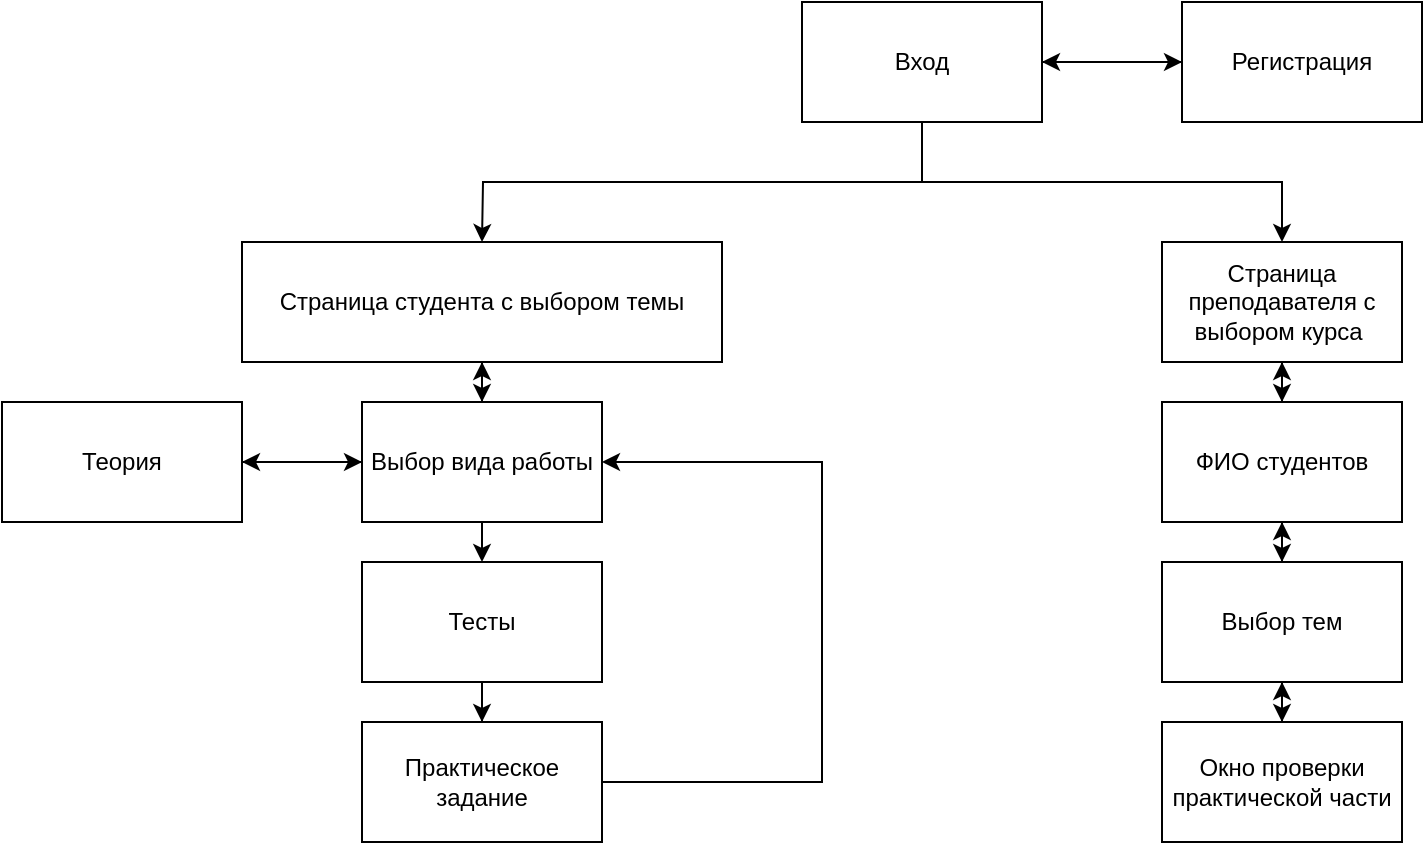 <mxfile version="26.2.14">
  <diagram name="Page-1" id="97916047-d0de-89f5-080d-49f4d83e522f">
    <mxGraphModel dx="1426" dy="796" grid="1" gridSize="10" guides="1" tooltips="1" connect="1" arrows="1" fold="1" page="1" pageScale="1.5" pageWidth="1169" pageHeight="827" background="none" math="0" shadow="0">
      <root>
        <mxCell id="0" />
        <mxCell id="1" parent="0" />
        <mxCell id="xIhbucnLsh3VXJ7L4_1q-56" style="edgeStyle=orthogonalEdgeStyle;rounded=0;orthogonalLoop=1;jettySize=auto;html=1;exitX=0.5;exitY=1;exitDx=0;exitDy=0;" edge="1" parent="1" source="xIhbucnLsh3VXJ7L4_1q-55">
          <mxGeometry relative="1" as="geometry">
            <mxPoint x="510" y="200" as="targetPoint" />
          </mxGeometry>
        </mxCell>
        <mxCell id="xIhbucnLsh3VXJ7L4_1q-57" style="edgeStyle=orthogonalEdgeStyle;rounded=0;orthogonalLoop=1;jettySize=auto;html=1;exitX=0.5;exitY=1;exitDx=0;exitDy=0;entryX=0.5;entryY=0;entryDx=0;entryDy=0;" edge="1" parent="1" target="xIhbucnLsh3VXJ7L4_1q-58">
          <mxGeometry relative="1" as="geometry">
            <mxPoint x="910" y="270" as="targetPoint" />
            <mxPoint x="730" y="170" as="sourcePoint" />
            <Array as="points">
              <mxPoint x="910" y="170" />
            </Array>
          </mxGeometry>
        </mxCell>
        <mxCell id="xIhbucnLsh3VXJ7L4_1q-65" style="edgeStyle=orthogonalEdgeStyle;rounded=0;orthogonalLoop=1;jettySize=auto;html=1;exitX=1;exitY=0.5;exitDx=0;exitDy=0;entryX=0;entryY=0.5;entryDx=0;entryDy=0;" edge="1" parent="1" source="xIhbucnLsh3VXJ7L4_1q-55" target="xIhbucnLsh3VXJ7L4_1q-61">
          <mxGeometry relative="1" as="geometry" />
        </mxCell>
        <mxCell id="xIhbucnLsh3VXJ7L4_1q-55" value="Вход" style="rounded=0;whiteSpace=wrap;html=1;" vertex="1" parent="1">
          <mxGeometry x="670" y="80" width="120" height="60" as="geometry" />
        </mxCell>
        <mxCell id="xIhbucnLsh3VXJ7L4_1q-68" style="edgeStyle=orthogonalEdgeStyle;rounded=0;orthogonalLoop=1;jettySize=auto;html=1;entryX=0.5;entryY=0;entryDx=0;entryDy=0;" edge="1" parent="1" source="xIhbucnLsh3VXJ7L4_1q-58" target="xIhbucnLsh3VXJ7L4_1q-78">
          <mxGeometry relative="1" as="geometry">
            <mxPoint x="820" y="360" as="targetPoint" />
          </mxGeometry>
        </mxCell>
        <mxCell id="xIhbucnLsh3VXJ7L4_1q-58" value="Страница преподавателя с выбором курса&lt;span style=&quot;background-color: transparent; color: light-dark(rgb(0, 0, 0), rgb(255, 255, 255));&quot;&gt;&amp;nbsp;&lt;/span&gt;" style="rounded=0;whiteSpace=wrap;html=1;" vertex="1" parent="1">
          <mxGeometry x="850" y="200" width="120" height="60" as="geometry" />
        </mxCell>
        <mxCell id="xIhbucnLsh3VXJ7L4_1q-69" style="edgeStyle=orthogonalEdgeStyle;rounded=0;orthogonalLoop=1;jettySize=auto;html=1;exitX=0.5;exitY=1;exitDx=0;exitDy=0;entryX=0.5;entryY=0;entryDx=0;entryDy=0;" edge="1" parent="1" source="xIhbucnLsh3VXJ7L4_1q-59" target="xIhbucnLsh3VXJ7L4_1q-70">
          <mxGeometry relative="1" as="geometry">
            <mxPoint x="510" y="320" as="targetPoint" />
          </mxGeometry>
        </mxCell>
        <mxCell id="xIhbucnLsh3VXJ7L4_1q-59" value="Страница студента с выбором темы" style="rounded=0;whiteSpace=wrap;html=1;" vertex="1" parent="1">
          <mxGeometry x="390" y="200" width="240" height="60" as="geometry" />
        </mxCell>
        <mxCell id="xIhbucnLsh3VXJ7L4_1q-64" style="edgeStyle=orthogonalEdgeStyle;rounded=0;orthogonalLoop=1;jettySize=auto;html=1;entryX=1;entryY=0.5;entryDx=0;entryDy=0;" edge="1" parent="1" source="xIhbucnLsh3VXJ7L4_1q-61" target="xIhbucnLsh3VXJ7L4_1q-55">
          <mxGeometry relative="1" as="geometry" />
        </mxCell>
        <mxCell id="xIhbucnLsh3VXJ7L4_1q-61" value="Регистрация" style="rounded=0;whiteSpace=wrap;html=1;" vertex="1" parent="1">
          <mxGeometry x="860" y="80" width="120" height="60" as="geometry" />
        </mxCell>
        <mxCell id="xIhbucnLsh3VXJ7L4_1q-73" style="edgeStyle=orthogonalEdgeStyle;rounded=0;orthogonalLoop=1;jettySize=auto;html=1;entryX=1;entryY=0.5;entryDx=0;entryDy=0;" edge="1" parent="1" source="xIhbucnLsh3VXJ7L4_1q-70" target="xIhbucnLsh3VXJ7L4_1q-74">
          <mxGeometry relative="1" as="geometry">
            <mxPoint x="450" y="450" as="targetPoint" />
            <Array as="points">
              <mxPoint x="410" y="310" />
              <mxPoint x="410" y="310" />
            </Array>
          </mxGeometry>
        </mxCell>
        <mxCell id="xIhbucnLsh3VXJ7L4_1q-75" style="edgeStyle=orthogonalEdgeStyle;rounded=0;orthogonalLoop=1;jettySize=auto;html=1;entryX=0.5;entryY=1;entryDx=0;entryDy=0;" edge="1" parent="1" source="xIhbucnLsh3VXJ7L4_1q-70" target="xIhbucnLsh3VXJ7L4_1q-59">
          <mxGeometry relative="1" as="geometry" />
        </mxCell>
        <mxCell id="xIhbucnLsh3VXJ7L4_1q-76" style="edgeStyle=orthogonalEdgeStyle;rounded=0;orthogonalLoop=1;jettySize=auto;html=1;entryX=0.5;entryY=0;entryDx=0;entryDy=0;" edge="1" parent="1" source="xIhbucnLsh3VXJ7L4_1q-70" target="xIhbucnLsh3VXJ7L4_1q-77">
          <mxGeometry relative="1" as="geometry">
            <mxPoint x="650" y="470" as="targetPoint" />
            <Array as="points">
              <mxPoint x="510" y="300" />
              <mxPoint x="510" y="300" />
            </Array>
          </mxGeometry>
        </mxCell>
        <mxCell id="xIhbucnLsh3VXJ7L4_1q-70" value="Выбор вида работы" style="rounded=0;whiteSpace=wrap;html=1;" vertex="1" parent="1">
          <mxGeometry x="450" y="280" width="120" height="60" as="geometry" />
        </mxCell>
        <mxCell id="xIhbucnLsh3VXJ7L4_1q-90" style="edgeStyle=orthogonalEdgeStyle;rounded=0;orthogonalLoop=1;jettySize=auto;html=1;entryX=0;entryY=0.5;entryDx=0;entryDy=0;" edge="1" parent="1" source="xIhbucnLsh3VXJ7L4_1q-74" target="xIhbucnLsh3VXJ7L4_1q-70">
          <mxGeometry relative="1" as="geometry" />
        </mxCell>
        <mxCell id="xIhbucnLsh3VXJ7L4_1q-74" value="Теория" style="rounded=0;whiteSpace=wrap;html=1;" vertex="1" parent="1">
          <mxGeometry x="270" y="280" width="120" height="60" as="geometry" />
        </mxCell>
        <mxCell id="xIhbucnLsh3VXJ7L4_1q-86" style="edgeStyle=orthogonalEdgeStyle;rounded=0;orthogonalLoop=1;jettySize=auto;html=1;" edge="1" parent="1" source="xIhbucnLsh3VXJ7L4_1q-77" target="xIhbucnLsh3VXJ7L4_1q-87">
          <mxGeometry relative="1" as="geometry">
            <mxPoint x="650" y="580" as="targetPoint" />
          </mxGeometry>
        </mxCell>
        <mxCell id="xIhbucnLsh3VXJ7L4_1q-77" value="Тесты" style="rounded=0;whiteSpace=wrap;html=1;" vertex="1" parent="1">
          <mxGeometry x="450" y="360" width="120" height="60" as="geometry" />
        </mxCell>
        <mxCell id="xIhbucnLsh3VXJ7L4_1q-80" style="edgeStyle=orthogonalEdgeStyle;rounded=0;orthogonalLoop=1;jettySize=auto;html=1;entryX=0.5;entryY=1;entryDx=0;entryDy=0;" edge="1" parent="1" source="xIhbucnLsh3VXJ7L4_1q-78" target="xIhbucnLsh3VXJ7L4_1q-58">
          <mxGeometry relative="1" as="geometry" />
        </mxCell>
        <mxCell id="xIhbucnLsh3VXJ7L4_1q-81" style="edgeStyle=orthogonalEdgeStyle;rounded=0;orthogonalLoop=1;jettySize=auto;html=1;" edge="1" parent="1" source="xIhbucnLsh3VXJ7L4_1q-78" target="xIhbucnLsh3VXJ7L4_1q-82">
          <mxGeometry relative="1" as="geometry">
            <mxPoint x="910" y="410" as="targetPoint" />
          </mxGeometry>
        </mxCell>
        <mxCell id="xIhbucnLsh3VXJ7L4_1q-78" value="ФИО студентов" style="rounded=0;whiteSpace=wrap;html=1;" vertex="1" parent="1">
          <mxGeometry x="850" y="280" width="120" height="60" as="geometry" />
        </mxCell>
        <mxCell id="xIhbucnLsh3VXJ7L4_1q-83" style="edgeStyle=orthogonalEdgeStyle;rounded=0;orthogonalLoop=1;jettySize=auto;html=1;entryX=0.5;entryY=1;entryDx=0;entryDy=0;" edge="1" parent="1" source="xIhbucnLsh3VXJ7L4_1q-82" target="xIhbucnLsh3VXJ7L4_1q-78">
          <mxGeometry relative="1" as="geometry" />
        </mxCell>
        <mxCell id="xIhbucnLsh3VXJ7L4_1q-84" style="edgeStyle=orthogonalEdgeStyle;rounded=0;orthogonalLoop=1;jettySize=auto;html=1;" edge="1" parent="1" source="xIhbucnLsh3VXJ7L4_1q-82" target="xIhbucnLsh3VXJ7L4_1q-85">
          <mxGeometry relative="1" as="geometry">
            <mxPoint x="910" y="540" as="targetPoint" />
          </mxGeometry>
        </mxCell>
        <mxCell id="xIhbucnLsh3VXJ7L4_1q-82" value="Выбор тем" style="rounded=0;whiteSpace=wrap;html=1;" vertex="1" parent="1">
          <mxGeometry x="850" y="360" width="120" height="60" as="geometry" />
        </mxCell>
        <mxCell id="xIhbucnLsh3VXJ7L4_1q-89" style="edgeStyle=orthogonalEdgeStyle;rounded=0;orthogonalLoop=1;jettySize=auto;html=1;" edge="1" parent="1" source="xIhbucnLsh3VXJ7L4_1q-85" target="xIhbucnLsh3VXJ7L4_1q-82">
          <mxGeometry relative="1" as="geometry" />
        </mxCell>
        <mxCell id="xIhbucnLsh3VXJ7L4_1q-85" value="Окно проверки практической части" style="rounded=0;whiteSpace=wrap;html=1;" vertex="1" parent="1">
          <mxGeometry x="850" y="440" width="120" height="60" as="geometry" />
        </mxCell>
        <mxCell id="xIhbucnLsh3VXJ7L4_1q-88" style="edgeStyle=orthogonalEdgeStyle;rounded=0;orthogonalLoop=1;jettySize=auto;html=1;entryX=1;entryY=0.5;entryDx=0;entryDy=0;exitX=1;exitY=0.5;exitDx=0;exitDy=0;" edge="1" parent="1" source="xIhbucnLsh3VXJ7L4_1q-87" target="xIhbucnLsh3VXJ7L4_1q-70">
          <mxGeometry relative="1" as="geometry">
            <Array as="points">
              <mxPoint x="680" y="470" />
              <mxPoint x="680" y="310" />
            </Array>
          </mxGeometry>
        </mxCell>
        <mxCell id="xIhbucnLsh3VXJ7L4_1q-87" value="Практическое задание" style="rounded=0;whiteSpace=wrap;html=1;" vertex="1" parent="1">
          <mxGeometry x="450" y="440" width="120" height="60" as="geometry" />
        </mxCell>
      </root>
    </mxGraphModel>
  </diagram>
</mxfile>
